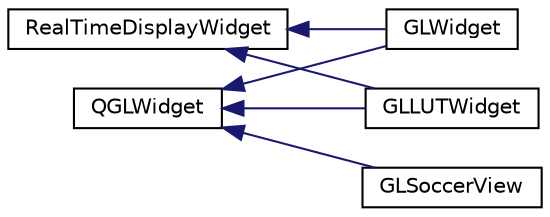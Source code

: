 digraph "Graphical Class Hierarchy"
{
 // INTERACTIVE_SVG=YES
  edge [fontname="Helvetica",fontsize="10",labelfontname="Helvetica",labelfontsize="10"];
  node [fontname="Helvetica",fontsize="10",shape=record];
  rankdir="LR";
  Node1 [label="QGLWidget",height=0.2,width=0.4,color="black", fillcolor="white", style="filled",URL="$db/d46/class_q_g_l_widget.html"];
  Node1 -> Node2 [dir="back",color="midnightblue",fontsize="10",style="solid",fontname="Helvetica"];
  Node2 [label="GLLUTWidget",height=0.2,width=0.4,color="black", fillcolor="white", style="filled",URL="$db/dc5/class_g_l_l_u_t_widget.html",tooltip="An OpenGL-based editor for 3D Color LUTs of type LUT3D. "];
  Node1 -> Node3 [dir="back",color="midnightblue",fontsize="10",style="solid",fontname="Helvetica"];
  Node3 [label="GLSoccerView",height=0.2,width=0.4,color="black", fillcolor="white", style="filled",URL="$da/d65/class_g_l_soccer_view.html"];
  Node1 -> Node4 [dir="back",color="midnightblue",fontsize="10",style="solid",fontname="Helvetica"];
  Node4 [label="GLWidget",height=0.2,width=0.4,color="black", fillcolor="white", style="filled",URL="$da/d10/class_g_l_widget.html",tooltip="An OpenGL-based real-time video display widget. "];
  Node5 [label="RealTimeDisplayWidget",height=0.2,width=0.4,color="black", fillcolor="white", style="filled",URL="$d9/dd2/class_real_time_display_widget.html",tooltip="A base-class for all visualization-related display-widgets. "];
  Node5 -> Node2 [dir="back",color="midnightblue",fontsize="10",style="solid",fontname="Helvetica"];
  Node5 -> Node4 [dir="back",color="midnightblue",fontsize="10",style="solid",fontname="Helvetica"];
}

